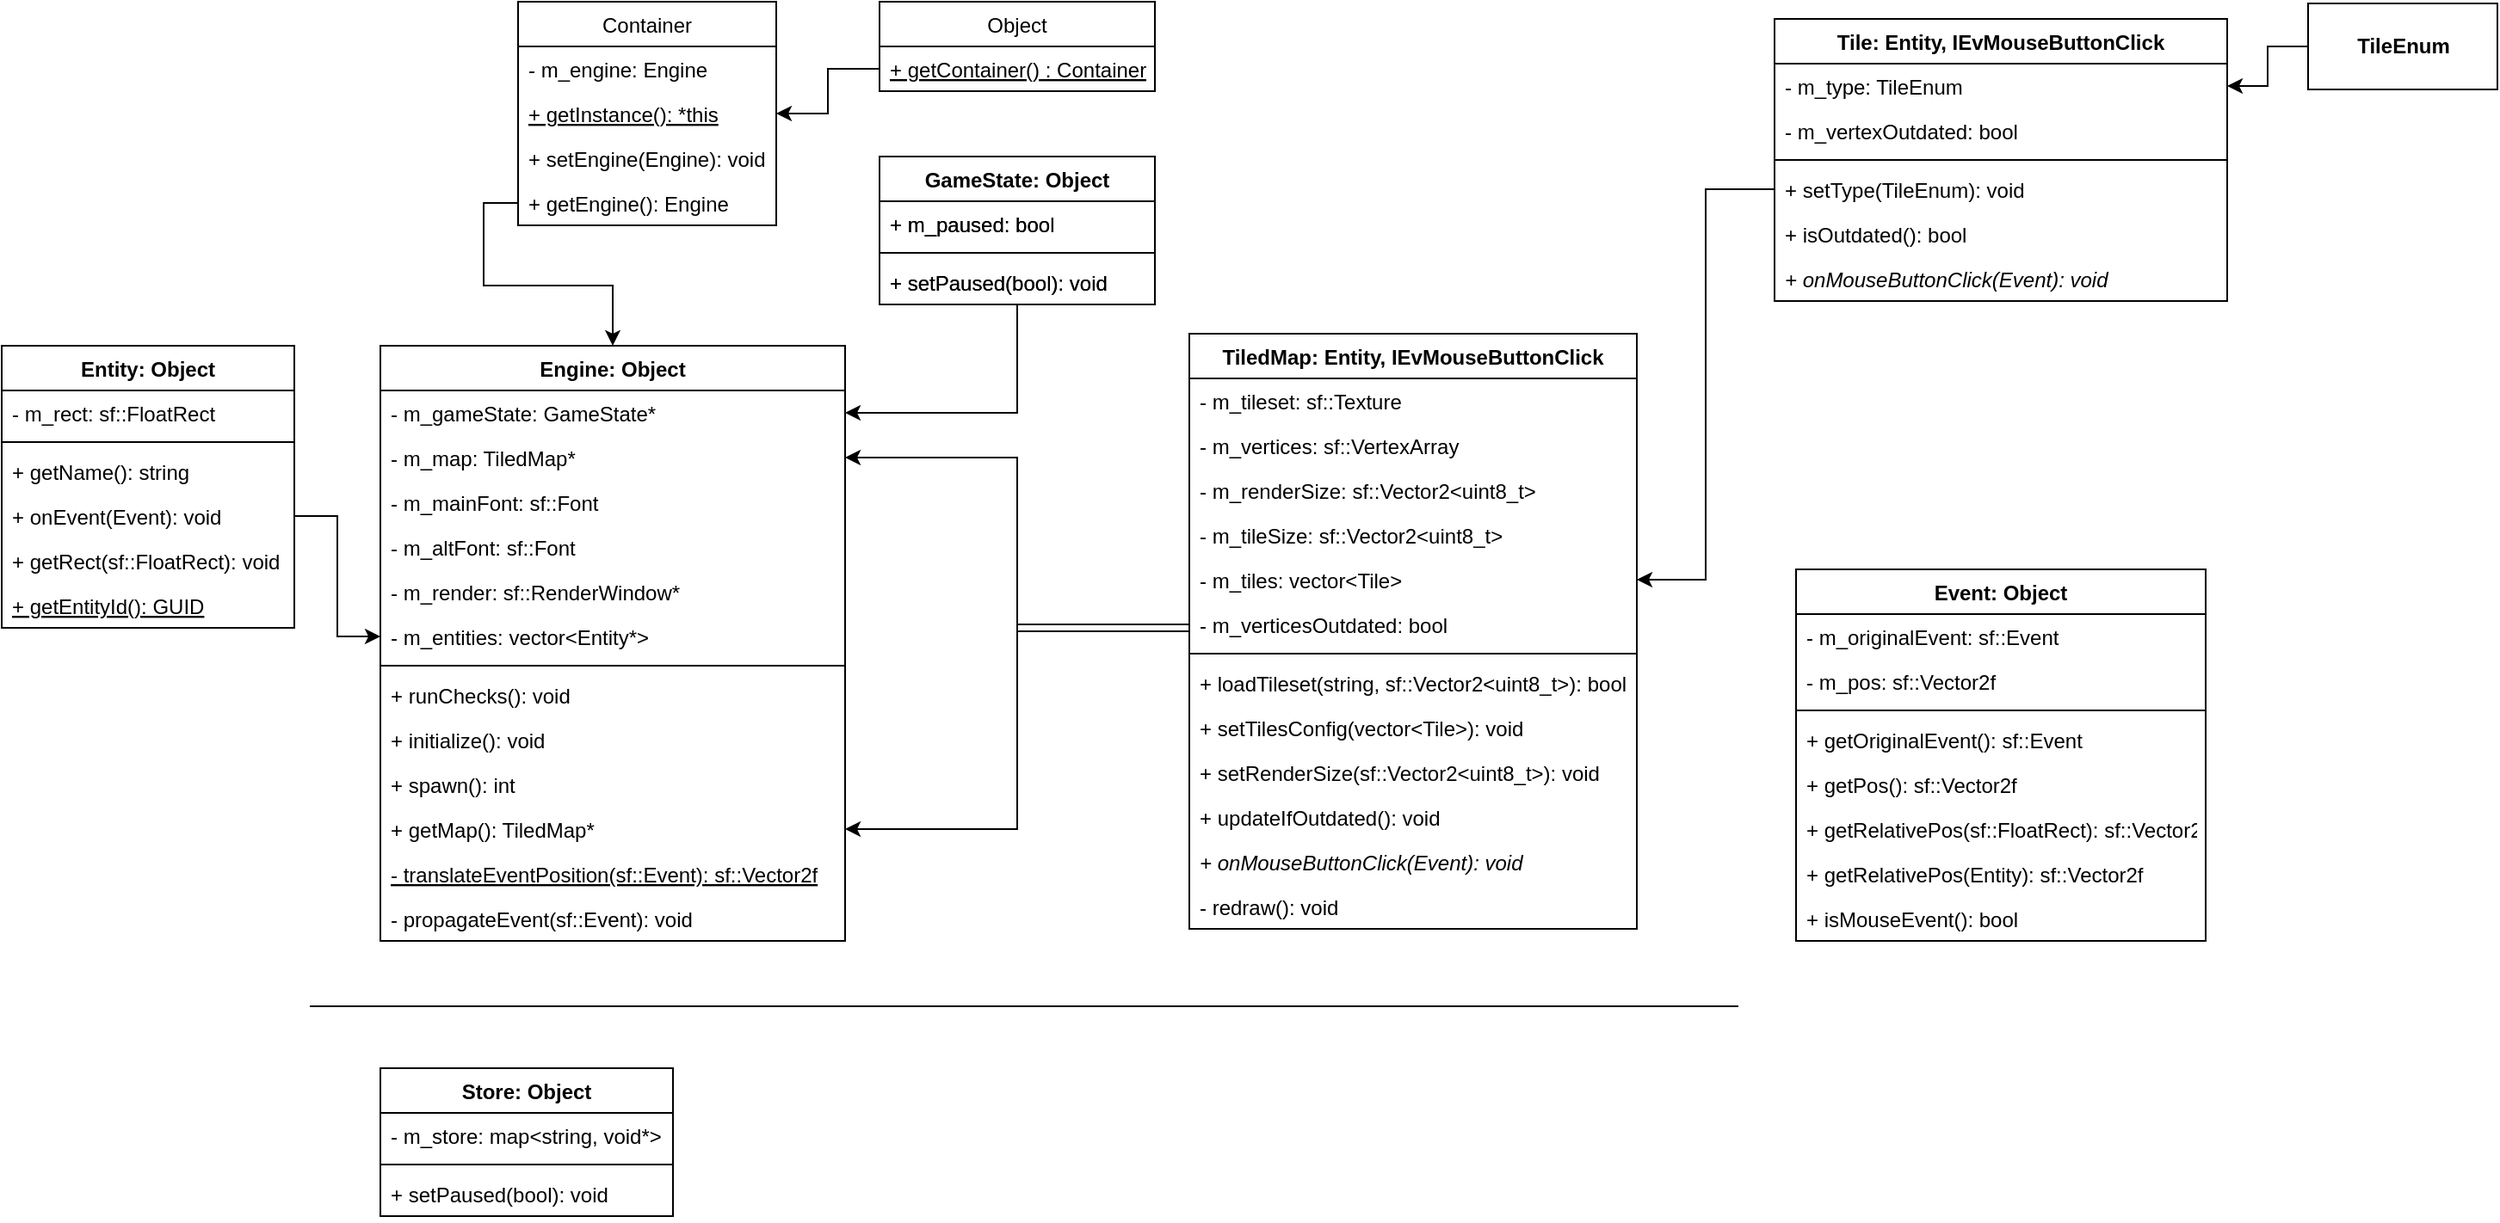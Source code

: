 <mxfile version="13.0.1" type="github">
  <diagram id="be68WJlmNhID2xN9GZZJ" name="Page-1">
    <mxGraphModel dx="1665" dy="479" grid="1" gridSize="10" guides="1" tooltips="1" connect="1" arrows="1" fold="1" page="1" pageScale="1" pageWidth="827" pageHeight="1169" math="0" shadow="0">
      <root>
        <mxCell id="QJHLIfY952PUfhF2oaxG-0" />
        <mxCell id="QJHLIfY952PUfhF2oaxG-1" parent="QJHLIfY952PUfhF2oaxG-0" />
        <mxCell id="mEMcGIEEyHtBo-22ZitF-0" value="Object" style="swimlane;fontStyle=0;childLayout=stackLayout;horizontal=1;startSize=26;fillColor=none;horizontalStack=0;resizeParent=1;resizeParentMax=0;resizeLast=0;collapsible=1;marginBottom=0;" vertex="1" parent="QJHLIfY952PUfhF2oaxG-1">
          <mxGeometry x="330" y="20" width="160" height="52" as="geometry" />
        </mxCell>
        <mxCell id="mEMcGIEEyHtBo-22ZitF-1" value="+ getContainer() : Container" style="text;strokeColor=none;fillColor=none;align=left;verticalAlign=top;spacingLeft=4;spacingRight=4;overflow=hidden;rotatable=0;points=[[0,0.5],[1,0.5]];portConstraint=eastwest;fontStyle=4" vertex="1" parent="mEMcGIEEyHtBo-22ZitF-0">
          <mxGeometry y="26" width="160" height="26" as="geometry" />
        </mxCell>
        <mxCell id="mEMcGIEEyHtBo-22ZitF-5" value="Container" style="swimlane;fontStyle=0;childLayout=stackLayout;horizontal=1;startSize=26;fillColor=none;horizontalStack=0;resizeParent=1;resizeParentMax=0;resizeLast=0;collapsible=1;marginBottom=0;" vertex="1" parent="QJHLIfY952PUfhF2oaxG-1">
          <mxGeometry x="120" y="20" width="150" height="130" as="geometry" />
        </mxCell>
        <mxCell id="mEMcGIEEyHtBo-22ZitF-8" value="- m_engine: Engine" style="text;strokeColor=none;fillColor=none;align=left;verticalAlign=top;spacingLeft=4;spacingRight=4;overflow=hidden;rotatable=0;points=[[0,0.5],[1,0.5]];portConstraint=eastwest;" vertex="1" parent="mEMcGIEEyHtBo-22ZitF-5">
          <mxGeometry y="26" width="150" height="26" as="geometry" />
        </mxCell>
        <mxCell id="mEMcGIEEyHtBo-22ZitF-6" value="+ getInstance(): *this" style="text;strokeColor=none;fillColor=none;align=left;verticalAlign=top;spacingLeft=4;spacingRight=4;overflow=hidden;rotatable=0;points=[[0,0.5],[1,0.5]];portConstraint=eastwest;fontStyle=4" vertex="1" parent="mEMcGIEEyHtBo-22ZitF-5">
          <mxGeometry y="52" width="150" height="26" as="geometry" />
        </mxCell>
        <mxCell id="mEMcGIEEyHtBo-22ZitF-11" value="+ setEngine(Engine): void" style="text;strokeColor=none;fillColor=none;align=left;verticalAlign=top;spacingLeft=4;spacingRight=4;overflow=hidden;rotatable=0;points=[[0,0.5],[1,0.5]];portConstraint=eastwest;" vertex="1" parent="mEMcGIEEyHtBo-22ZitF-5">
          <mxGeometry y="78" width="150" height="26" as="geometry" />
        </mxCell>
        <mxCell id="mEMcGIEEyHtBo-22ZitF-12" value="+ getEngine(): Engine" style="text;strokeColor=none;fillColor=none;align=left;verticalAlign=top;spacingLeft=4;spacingRight=4;overflow=hidden;rotatable=0;points=[[0,0.5],[1,0.5]];portConstraint=eastwest;" vertex="1" parent="mEMcGIEEyHtBo-22ZitF-5">
          <mxGeometry y="104" width="150" height="26" as="geometry" />
        </mxCell>
        <mxCell id="mEMcGIEEyHtBo-22ZitF-15" style="edgeStyle=orthogonalEdgeStyle;rounded=0;orthogonalLoop=1;jettySize=auto;html=1;" edge="1" parent="QJHLIfY952PUfhF2oaxG-1" source="mEMcGIEEyHtBo-22ZitF-1" target="mEMcGIEEyHtBo-22ZitF-5">
          <mxGeometry relative="1" as="geometry" />
        </mxCell>
        <mxCell id="mEMcGIEEyHtBo-22ZitF-20" value="Engine: Object&#xa;" style="swimlane;fontStyle=1;align=center;verticalAlign=top;childLayout=stackLayout;horizontal=1;startSize=26;horizontalStack=0;resizeParent=1;resizeParentMax=0;resizeLast=0;collapsible=1;marginBottom=0;" vertex="1" parent="QJHLIfY952PUfhF2oaxG-1">
          <mxGeometry x="40" y="220" width="270" height="346" as="geometry">
            <mxRectangle x="40" y="220" width="120" height="26" as="alternateBounds" />
          </mxGeometry>
        </mxCell>
        <mxCell id="mEMcGIEEyHtBo-22ZitF-21" value="- m_gameState: GameState*" style="text;strokeColor=none;fillColor=none;align=left;verticalAlign=top;spacingLeft=4;spacingRight=4;overflow=hidden;rotatable=0;points=[[0,0.5],[1,0.5]];portConstraint=eastwest;" vertex="1" parent="mEMcGIEEyHtBo-22ZitF-20">
          <mxGeometry y="26" width="270" height="26" as="geometry" />
        </mxCell>
        <mxCell id="mEMcGIEEyHtBo-22ZitF-24" value="- m_map: TiledMap*" style="text;strokeColor=none;fillColor=none;align=left;verticalAlign=top;spacingLeft=4;spacingRight=4;overflow=hidden;rotatable=0;points=[[0,0.5],[1,0.5]];portConstraint=eastwest;" vertex="1" parent="mEMcGIEEyHtBo-22ZitF-20">
          <mxGeometry y="52" width="270" height="26" as="geometry" />
        </mxCell>
        <mxCell id="mEMcGIEEyHtBo-22ZitF-25" value="- m_mainFont: sf::Font" style="text;strokeColor=none;fillColor=none;align=left;verticalAlign=top;spacingLeft=4;spacingRight=4;overflow=hidden;rotatable=0;points=[[0,0.5],[1,0.5]];portConstraint=eastwest;" vertex="1" parent="mEMcGIEEyHtBo-22ZitF-20">
          <mxGeometry y="78" width="270" height="26" as="geometry" />
        </mxCell>
        <mxCell id="mEMcGIEEyHtBo-22ZitF-27" value="- m_altFont: sf::Font" style="text;strokeColor=none;fillColor=none;align=left;verticalAlign=top;spacingLeft=4;spacingRight=4;overflow=hidden;rotatable=0;points=[[0,0.5],[1,0.5]];portConstraint=eastwest;" vertex="1" parent="mEMcGIEEyHtBo-22ZitF-20">
          <mxGeometry y="104" width="270" height="26" as="geometry" />
        </mxCell>
        <mxCell id="mEMcGIEEyHtBo-22ZitF-26" value="- m_render: sf::RenderWindow*" style="text;strokeColor=none;fillColor=none;align=left;verticalAlign=top;spacingLeft=4;spacingRight=4;overflow=hidden;rotatable=0;points=[[0,0.5],[1,0.5]];portConstraint=eastwest;" vertex="1" parent="mEMcGIEEyHtBo-22ZitF-20">
          <mxGeometry y="130" width="270" height="26" as="geometry" />
        </mxCell>
        <mxCell id="mEMcGIEEyHtBo-22ZitF-28" value="- m_entities: vector&lt;Entity*&gt;" style="text;strokeColor=none;fillColor=none;align=left;verticalAlign=top;spacingLeft=4;spacingRight=4;overflow=hidden;rotatable=0;points=[[0,0.5],[1,0.5]];portConstraint=eastwest;" vertex="1" parent="mEMcGIEEyHtBo-22ZitF-20">
          <mxGeometry y="156" width="270" height="26" as="geometry" />
        </mxCell>
        <mxCell id="mEMcGIEEyHtBo-22ZitF-22" value="" style="line;strokeWidth=1;fillColor=none;align=left;verticalAlign=middle;spacingTop=-1;spacingLeft=3;spacingRight=3;rotatable=0;labelPosition=right;points=[];portConstraint=eastwest;" vertex="1" parent="mEMcGIEEyHtBo-22ZitF-20">
          <mxGeometry y="182" width="270" height="8" as="geometry" />
        </mxCell>
        <mxCell id="mEMcGIEEyHtBo-22ZitF-23" value="+ runChecks(): void" style="text;strokeColor=none;fillColor=none;align=left;verticalAlign=top;spacingLeft=4;spacingRight=4;overflow=hidden;rotatable=0;points=[[0,0.5],[1,0.5]];portConstraint=eastwest;" vertex="1" parent="mEMcGIEEyHtBo-22ZitF-20">
          <mxGeometry y="190" width="270" height="26" as="geometry" />
        </mxCell>
        <mxCell id="mEMcGIEEyHtBo-22ZitF-29" value="+ initialize(): void" style="text;strokeColor=none;fillColor=none;align=left;verticalAlign=top;spacingLeft=4;spacingRight=4;overflow=hidden;rotatable=0;points=[[0,0.5],[1,0.5]];portConstraint=eastwest;" vertex="1" parent="mEMcGIEEyHtBo-22ZitF-20">
          <mxGeometry y="216" width="270" height="26" as="geometry" />
        </mxCell>
        <mxCell id="mEMcGIEEyHtBo-22ZitF-30" value="+ spawn(): int" style="text;strokeColor=none;fillColor=none;align=left;verticalAlign=top;spacingLeft=4;spacingRight=4;overflow=hidden;rotatable=0;points=[[0,0.5],[1,0.5]];portConstraint=eastwest;" vertex="1" parent="mEMcGIEEyHtBo-22ZitF-20">
          <mxGeometry y="242" width="270" height="26" as="geometry" />
        </mxCell>
        <mxCell id="mEMcGIEEyHtBo-22ZitF-31" value="+ getMap(): TiledMap*" style="text;strokeColor=none;fillColor=none;align=left;verticalAlign=top;spacingLeft=4;spacingRight=4;overflow=hidden;rotatable=0;points=[[0,0.5],[1,0.5]];portConstraint=eastwest;" vertex="1" parent="mEMcGIEEyHtBo-22ZitF-20">
          <mxGeometry y="268" width="270" height="26" as="geometry" />
        </mxCell>
        <mxCell id="mEMcGIEEyHtBo-22ZitF-33" value="- translateEventPosition(sf::Event): sf::Vector2f" style="text;strokeColor=none;fillColor=none;align=left;verticalAlign=top;spacingLeft=4;spacingRight=4;overflow=hidden;rotatable=0;points=[[0,0.5],[1,0.5]];portConstraint=eastwest;fontStyle=4" vertex="1" parent="mEMcGIEEyHtBo-22ZitF-20">
          <mxGeometry y="294" width="270" height="26" as="geometry" />
        </mxCell>
        <mxCell id="mEMcGIEEyHtBo-22ZitF-32" value="- propagateEvent(sf::Event): void" style="text;strokeColor=none;fillColor=none;align=left;verticalAlign=top;spacingLeft=4;spacingRight=4;overflow=hidden;rotatable=0;points=[[0,0.5],[1,0.5]];portConstraint=eastwest;" vertex="1" parent="mEMcGIEEyHtBo-22ZitF-20">
          <mxGeometry y="320" width="270" height="26" as="geometry" />
        </mxCell>
        <mxCell id="mEMcGIEEyHtBo-22ZitF-35" style="edgeStyle=orthogonalEdgeStyle;rounded=0;orthogonalLoop=1;jettySize=auto;html=1;" edge="1" parent="QJHLIfY952PUfhF2oaxG-1" source="mEMcGIEEyHtBo-22ZitF-12" target="mEMcGIEEyHtBo-22ZitF-20">
          <mxGeometry relative="1" as="geometry" />
        </mxCell>
        <mxCell id="mEMcGIEEyHtBo-22ZitF-41" style="edgeStyle=orthogonalEdgeStyle;rounded=0;orthogonalLoop=1;jettySize=auto;html=1;" edge="1" parent="QJHLIfY952PUfhF2oaxG-1" source="mEMcGIEEyHtBo-22ZitF-37" target="mEMcGIEEyHtBo-22ZitF-21">
          <mxGeometry relative="1" as="geometry" />
        </mxCell>
        <mxCell id="mEMcGIEEyHtBo-22ZitF-37" value="GameState: Object" style="swimlane;fontStyle=1;align=center;verticalAlign=top;childLayout=stackLayout;horizontal=1;startSize=26;horizontalStack=0;resizeParent=1;resizeParentMax=0;resizeLast=0;collapsible=1;marginBottom=0;" vertex="1" parent="QJHLIfY952PUfhF2oaxG-1">
          <mxGeometry x="330" y="110" width="160" height="86" as="geometry" />
        </mxCell>
        <mxCell id="mEMcGIEEyHtBo-22ZitF-38" value="+ m_paused: bool" style="text;strokeColor=none;fillColor=none;align=left;verticalAlign=top;spacingLeft=4;spacingRight=4;overflow=hidden;rotatable=0;points=[[0,0.5],[1,0.5]];portConstraint=eastwest;" vertex="1" parent="mEMcGIEEyHtBo-22ZitF-37">
          <mxGeometry y="26" width="160" height="26" as="geometry" />
        </mxCell>
        <mxCell id="mEMcGIEEyHtBo-22ZitF-39" value="" style="line;strokeWidth=1;fillColor=none;align=left;verticalAlign=middle;spacingTop=-1;spacingLeft=3;spacingRight=3;rotatable=0;labelPosition=right;points=[];portConstraint=eastwest;" vertex="1" parent="mEMcGIEEyHtBo-22ZitF-37">
          <mxGeometry y="52" width="160" height="8" as="geometry" />
        </mxCell>
        <mxCell id="mEMcGIEEyHtBo-22ZitF-40" value="+ setPaused(bool): void" style="text;strokeColor=none;fillColor=none;align=left;verticalAlign=top;spacingLeft=4;spacingRight=4;overflow=hidden;rotatable=0;points=[[0,0.5],[1,0.5]];portConstraint=eastwest;" vertex="1" parent="mEMcGIEEyHtBo-22ZitF-37">
          <mxGeometry y="60" width="160" height="26" as="geometry" />
        </mxCell>
        <mxCell id="mEMcGIEEyHtBo-22ZitF-63" style="edgeStyle=orthogonalEdgeStyle;rounded=0;orthogonalLoop=1;jettySize=auto;html=1;" edge="1" parent="QJHLIfY952PUfhF2oaxG-1" source="mEMcGIEEyHtBo-22ZitF-46" target="mEMcGIEEyHtBo-22ZitF-24">
          <mxGeometry relative="1" as="geometry" />
        </mxCell>
        <mxCell id="mEMcGIEEyHtBo-22ZitF-46" value="TiledMap: Entity, IEvMouseButtonClick" style="swimlane;fontStyle=1;align=center;verticalAlign=top;childLayout=stackLayout;horizontal=1;startSize=26;horizontalStack=0;resizeParent=1;resizeParentMax=0;resizeLast=0;collapsible=1;marginBottom=0;" vertex="1" parent="QJHLIfY952PUfhF2oaxG-1">
          <mxGeometry x="510" y="213" width="260" height="346" as="geometry" />
        </mxCell>
        <mxCell id="mEMcGIEEyHtBo-22ZitF-47" value="- m_tileset: sf::Texture" style="text;strokeColor=none;fillColor=none;align=left;verticalAlign=top;spacingLeft=4;spacingRight=4;overflow=hidden;rotatable=0;points=[[0,0.5],[1,0.5]];portConstraint=eastwest;" vertex="1" parent="mEMcGIEEyHtBo-22ZitF-46">
          <mxGeometry y="26" width="260" height="26" as="geometry" />
        </mxCell>
        <mxCell id="mEMcGIEEyHtBo-22ZitF-50" value="- m_vertices: sf::VertexArray" style="text;strokeColor=none;fillColor=none;align=left;verticalAlign=top;spacingLeft=4;spacingRight=4;overflow=hidden;rotatable=0;points=[[0,0.5],[1,0.5]];portConstraint=eastwest;" vertex="1" parent="mEMcGIEEyHtBo-22ZitF-46">
          <mxGeometry y="52" width="260" height="26" as="geometry" />
        </mxCell>
        <mxCell id="mEMcGIEEyHtBo-22ZitF-51" value="- m_renderSize: sf::Vector2&lt;uint8_t&gt;" style="text;strokeColor=none;fillColor=none;align=left;verticalAlign=top;spacingLeft=4;spacingRight=4;overflow=hidden;rotatable=0;points=[[0,0.5],[1,0.5]];portConstraint=eastwest;" vertex="1" parent="mEMcGIEEyHtBo-22ZitF-46">
          <mxGeometry y="78" width="260" height="26" as="geometry" />
        </mxCell>
        <mxCell id="mEMcGIEEyHtBo-22ZitF-52" value="- m_tileSize: sf::Vector2&lt;uint8_t&gt;" style="text;strokeColor=none;fillColor=none;align=left;verticalAlign=top;spacingLeft=4;spacingRight=4;overflow=hidden;rotatable=0;points=[[0,0.5],[1,0.5]];portConstraint=eastwest;" vertex="1" parent="mEMcGIEEyHtBo-22ZitF-46">
          <mxGeometry y="104" width="260" height="26" as="geometry" />
        </mxCell>
        <mxCell id="mEMcGIEEyHtBo-22ZitF-53" value="- m_tiles: vector&lt;Tile&gt;" style="text;strokeColor=none;fillColor=none;align=left;verticalAlign=top;spacingLeft=4;spacingRight=4;overflow=hidden;rotatable=0;points=[[0,0.5],[1,0.5]];portConstraint=eastwest;" vertex="1" parent="mEMcGIEEyHtBo-22ZitF-46">
          <mxGeometry y="130" width="260" height="26" as="geometry" />
        </mxCell>
        <mxCell id="mEMcGIEEyHtBo-22ZitF-54" value="- m_verticesOutdated: bool" style="text;strokeColor=none;fillColor=none;align=left;verticalAlign=top;spacingLeft=4;spacingRight=4;overflow=hidden;rotatable=0;points=[[0,0.5],[1,0.5]];portConstraint=eastwest;" vertex="1" parent="mEMcGIEEyHtBo-22ZitF-46">
          <mxGeometry y="156" width="260" height="26" as="geometry" />
        </mxCell>
        <mxCell id="mEMcGIEEyHtBo-22ZitF-48" value="" style="line;strokeWidth=1;fillColor=none;align=left;verticalAlign=middle;spacingTop=-1;spacingLeft=3;spacingRight=3;rotatable=0;labelPosition=right;points=[];portConstraint=eastwest;" vertex="1" parent="mEMcGIEEyHtBo-22ZitF-46">
          <mxGeometry y="182" width="260" height="8" as="geometry" />
        </mxCell>
        <mxCell id="mEMcGIEEyHtBo-22ZitF-49" value="+ loadTileset(string, sf::Vector2&lt;uint8_t&gt;): bool " style="text;strokeColor=none;fillColor=none;align=left;verticalAlign=top;spacingLeft=4;spacingRight=4;overflow=hidden;rotatable=0;points=[[0,0.5],[1,0.5]];portConstraint=eastwest;" vertex="1" parent="mEMcGIEEyHtBo-22ZitF-46">
          <mxGeometry y="190" width="260" height="26" as="geometry" />
        </mxCell>
        <mxCell id="mEMcGIEEyHtBo-22ZitF-55" value="+ setTilesConfig(vector&lt;Tile&gt;): void" style="text;strokeColor=none;fillColor=none;align=left;verticalAlign=top;spacingLeft=4;spacingRight=4;overflow=hidden;rotatable=0;points=[[0,0.5],[1,0.5]];portConstraint=eastwest;" vertex="1" parent="mEMcGIEEyHtBo-22ZitF-46">
          <mxGeometry y="216" width="260" height="26" as="geometry" />
        </mxCell>
        <mxCell id="mEMcGIEEyHtBo-22ZitF-56" value="+ setRenderSize(sf::Vector2&lt;uint8_t&gt;): void" style="text;strokeColor=none;fillColor=none;align=left;verticalAlign=top;spacingLeft=4;spacingRight=4;overflow=hidden;rotatable=0;points=[[0,0.5],[1,0.5]];portConstraint=eastwest;" vertex="1" parent="mEMcGIEEyHtBo-22ZitF-46">
          <mxGeometry y="242" width="260" height="26" as="geometry" />
        </mxCell>
        <mxCell id="mEMcGIEEyHtBo-22ZitF-57" value="+ updateIfOutdated(): void" style="text;strokeColor=none;fillColor=none;align=left;verticalAlign=top;spacingLeft=4;spacingRight=4;overflow=hidden;rotatable=0;points=[[0,0.5],[1,0.5]];portConstraint=eastwest;" vertex="1" parent="mEMcGIEEyHtBo-22ZitF-46">
          <mxGeometry y="268" width="260" height="26" as="geometry" />
        </mxCell>
        <mxCell id="mEMcGIEEyHtBo-22ZitF-60" value="+ onMouseButtonClick(Event): void" style="text;strokeColor=none;fillColor=none;align=left;verticalAlign=top;spacingLeft=4;spacingRight=4;overflow=hidden;rotatable=0;points=[[0,0.5],[1,0.5]];portConstraint=eastwest;fontStyle=2" vertex="1" parent="mEMcGIEEyHtBo-22ZitF-46">
          <mxGeometry y="294" width="260" height="26" as="geometry" />
        </mxCell>
        <mxCell id="mEMcGIEEyHtBo-22ZitF-61" value="- redraw(): void" style="text;strokeColor=none;fillColor=none;align=left;verticalAlign=top;spacingLeft=4;spacingRight=4;overflow=hidden;rotatable=0;points=[[0,0.5],[1,0.5]];portConstraint=eastwest;" vertex="1" parent="mEMcGIEEyHtBo-22ZitF-46">
          <mxGeometry y="320" width="260" height="26" as="geometry" />
        </mxCell>
        <mxCell id="mEMcGIEEyHtBo-22ZitF-64" value="Entity: Object" style="swimlane;fontStyle=1;align=center;verticalAlign=top;childLayout=stackLayout;horizontal=1;startSize=26;horizontalStack=0;resizeParent=1;resizeParentMax=0;resizeLast=0;collapsible=1;marginBottom=0;" vertex="1" parent="QJHLIfY952PUfhF2oaxG-1">
          <mxGeometry x="-180" y="220" width="170" height="164" as="geometry" />
        </mxCell>
        <mxCell id="mEMcGIEEyHtBo-22ZitF-65" value="- m_rect: sf::FloatRect" style="text;strokeColor=none;fillColor=none;align=left;verticalAlign=top;spacingLeft=4;spacingRight=4;overflow=hidden;rotatable=0;points=[[0,0.5],[1,0.5]];portConstraint=eastwest;" vertex="1" parent="mEMcGIEEyHtBo-22ZitF-64">
          <mxGeometry y="26" width="170" height="26" as="geometry" />
        </mxCell>
        <mxCell id="mEMcGIEEyHtBo-22ZitF-66" value="" style="line;strokeWidth=1;fillColor=none;align=left;verticalAlign=middle;spacingTop=-1;spacingLeft=3;spacingRight=3;rotatable=0;labelPosition=right;points=[];portConstraint=eastwest;" vertex="1" parent="mEMcGIEEyHtBo-22ZitF-64">
          <mxGeometry y="52" width="170" height="8" as="geometry" />
        </mxCell>
        <mxCell id="mEMcGIEEyHtBo-22ZitF-67" value="+ getName(): string" style="text;strokeColor=none;fillColor=none;align=left;verticalAlign=top;spacingLeft=4;spacingRight=4;overflow=hidden;rotatable=0;points=[[0,0.5],[1,0.5]];portConstraint=eastwest;" vertex="1" parent="mEMcGIEEyHtBo-22ZitF-64">
          <mxGeometry y="60" width="170" height="26" as="geometry" />
        </mxCell>
        <mxCell id="mEMcGIEEyHtBo-22ZitF-68" value="+ onEvent(Event): void" style="text;strokeColor=none;fillColor=none;align=left;verticalAlign=top;spacingLeft=4;spacingRight=4;overflow=hidden;rotatable=0;points=[[0,0.5],[1,0.5]];portConstraint=eastwest;" vertex="1" parent="mEMcGIEEyHtBo-22ZitF-64">
          <mxGeometry y="86" width="170" height="26" as="geometry" />
        </mxCell>
        <mxCell id="mEMcGIEEyHtBo-22ZitF-69" value="+ getRect(sf::FloatRect): void" style="text;strokeColor=none;fillColor=none;align=left;verticalAlign=top;spacingLeft=4;spacingRight=4;overflow=hidden;rotatable=0;points=[[0,0.5],[1,0.5]];portConstraint=eastwest;" vertex="1" parent="mEMcGIEEyHtBo-22ZitF-64">
          <mxGeometry y="112" width="170" height="26" as="geometry" />
        </mxCell>
        <mxCell id="mEMcGIEEyHtBo-22ZitF-70" value="+ getEntityId(): GUID" style="text;strokeColor=none;fillColor=none;align=left;verticalAlign=top;spacingLeft=4;spacingRight=4;overflow=hidden;rotatable=0;points=[[0,0.5],[1,0.5]];portConstraint=eastwest;fontStyle=4" vertex="1" parent="mEMcGIEEyHtBo-22ZitF-64">
          <mxGeometry y="138" width="170" height="26" as="geometry" />
        </mxCell>
        <mxCell id="mEMcGIEEyHtBo-22ZitF-72" style="edgeStyle=orthogonalEdgeStyle;rounded=0;orthogonalLoop=1;jettySize=auto;html=1;" edge="1" parent="QJHLIfY952PUfhF2oaxG-1" source="mEMcGIEEyHtBo-22ZitF-68" target="mEMcGIEEyHtBo-22ZitF-28">
          <mxGeometry relative="1" as="geometry" />
        </mxCell>
        <mxCell id="mEMcGIEEyHtBo-22ZitF-73" style="edgeStyle=orthogonalEdgeStyle;rounded=0;orthogonalLoop=1;jettySize=auto;html=1;" edge="1" parent="QJHLIfY952PUfhF2oaxG-1" source="mEMcGIEEyHtBo-22ZitF-54" target="mEMcGIEEyHtBo-22ZitF-31">
          <mxGeometry relative="1" as="geometry" />
        </mxCell>
        <mxCell id="mEMcGIEEyHtBo-22ZitF-92" style="edgeStyle=orthogonalEdgeStyle;rounded=0;orthogonalLoop=1;jettySize=auto;html=1;" edge="1" parent="QJHLIfY952PUfhF2oaxG-1" source="mEMcGIEEyHtBo-22ZitF-77" target="mEMcGIEEyHtBo-22ZitF-53">
          <mxGeometry relative="1" as="geometry" />
        </mxCell>
        <mxCell id="mEMcGIEEyHtBo-22ZitF-74" value="Tile: Entity, IEvMouseButtonClick" style="swimlane;fontStyle=1;align=center;verticalAlign=top;childLayout=stackLayout;horizontal=1;startSize=26;horizontalStack=0;resizeParent=1;resizeParentMax=0;resizeLast=0;collapsible=1;marginBottom=0;" vertex="1" parent="QJHLIfY952PUfhF2oaxG-1">
          <mxGeometry x="850" y="30" width="263" height="164" as="geometry" />
        </mxCell>
        <mxCell id="mEMcGIEEyHtBo-22ZitF-75" value="- m_type: TileEnum" style="text;strokeColor=none;fillColor=none;align=left;verticalAlign=top;spacingLeft=4;spacingRight=4;overflow=hidden;rotatable=0;points=[[0,0.5],[1,0.5]];portConstraint=eastwest;" vertex="1" parent="mEMcGIEEyHtBo-22ZitF-74">
          <mxGeometry y="26" width="263" height="26" as="geometry" />
        </mxCell>
        <mxCell id="mEMcGIEEyHtBo-22ZitF-78" value="- m_vertexOutdated: bool" style="text;strokeColor=none;fillColor=none;align=left;verticalAlign=top;spacingLeft=4;spacingRight=4;overflow=hidden;rotatable=0;points=[[0,0.5],[1,0.5]];portConstraint=eastwest;" vertex="1" parent="mEMcGIEEyHtBo-22ZitF-74">
          <mxGeometry y="52" width="263" height="26" as="geometry" />
        </mxCell>
        <mxCell id="mEMcGIEEyHtBo-22ZitF-76" value="" style="line;strokeWidth=1;fillColor=none;align=left;verticalAlign=middle;spacingTop=-1;spacingLeft=3;spacingRight=3;rotatable=0;labelPosition=right;points=[];portConstraint=eastwest;" vertex="1" parent="mEMcGIEEyHtBo-22ZitF-74">
          <mxGeometry y="78" width="263" height="8" as="geometry" />
        </mxCell>
        <mxCell id="mEMcGIEEyHtBo-22ZitF-77" value="+ setType(TileEnum): void" style="text;strokeColor=none;fillColor=none;align=left;verticalAlign=top;spacingLeft=4;spacingRight=4;overflow=hidden;rotatable=0;points=[[0,0.5],[1,0.5]];portConstraint=eastwest;" vertex="1" parent="mEMcGIEEyHtBo-22ZitF-74">
          <mxGeometry y="86" width="263" height="26" as="geometry" />
        </mxCell>
        <mxCell id="mEMcGIEEyHtBo-22ZitF-79" value="+ isOutdated(): bool" style="text;strokeColor=none;fillColor=none;align=left;verticalAlign=top;spacingLeft=4;spacingRight=4;overflow=hidden;rotatable=0;points=[[0,0.5],[1,0.5]];portConstraint=eastwest;" vertex="1" parent="mEMcGIEEyHtBo-22ZitF-74">
          <mxGeometry y="112" width="263" height="26" as="geometry" />
        </mxCell>
        <mxCell id="mEMcGIEEyHtBo-22ZitF-80" value="+ onMouseButtonClick(Event): void" style="text;strokeColor=none;fillColor=none;align=left;verticalAlign=top;spacingLeft=4;spacingRight=4;overflow=hidden;rotatable=0;points=[[0,0.5],[1,0.5]];portConstraint=eastwest;fontStyle=2" vertex="1" parent="mEMcGIEEyHtBo-22ZitF-74">
          <mxGeometry y="138" width="263" height="26" as="geometry" />
        </mxCell>
        <mxCell id="mEMcGIEEyHtBo-22ZitF-113" style="edgeStyle=orthogonalEdgeStyle;rounded=0;orthogonalLoop=1;jettySize=auto;html=1;" edge="1" parent="QJHLIfY952PUfhF2oaxG-1" source="mEMcGIEEyHtBo-22ZitF-112" target="mEMcGIEEyHtBo-22ZitF-75">
          <mxGeometry relative="1" as="geometry" />
        </mxCell>
        <mxCell id="mEMcGIEEyHtBo-22ZitF-112" value="&lt;b&gt;TileEnum&lt;/b&gt;" style="html=1;" vertex="1" parent="QJHLIfY952PUfhF2oaxG-1">
          <mxGeometry x="1160" y="21" width="110" height="50" as="geometry" />
        </mxCell>
        <mxCell id="mEMcGIEEyHtBo-22ZitF-93" value="Event: Object" style="swimlane;fontStyle=1;align=center;verticalAlign=top;childLayout=stackLayout;horizontal=1;startSize=26;horizontalStack=0;resizeParent=1;resizeParentMax=0;resizeLast=0;collapsible=1;marginBottom=0;" vertex="1" parent="QJHLIfY952PUfhF2oaxG-1">
          <mxGeometry x="862.5" y="350" width="238" height="216" as="geometry" />
        </mxCell>
        <mxCell id="mEMcGIEEyHtBo-22ZitF-94" value="- m_originalEvent: sf::Event" style="text;strokeColor=none;fillColor=none;align=left;verticalAlign=top;spacingLeft=4;spacingRight=4;overflow=hidden;rotatable=0;points=[[0,0.5],[1,0.5]];portConstraint=eastwest;" vertex="1" parent="mEMcGIEEyHtBo-22ZitF-93">
          <mxGeometry y="26" width="238" height="26" as="geometry" />
        </mxCell>
        <mxCell id="mEMcGIEEyHtBo-22ZitF-97" value="- m_pos: sf::Vector2f" style="text;strokeColor=none;fillColor=none;align=left;verticalAlign=top;spacingLeft=4;spacingRight=4;overflow=hidden;rotatable=0;points=[[0,0.5],[1,0.5]];portConstraint=eastwest;" vertex="1" parent="mEMcGIEEyHtBo-22ZitF-93">
          <mxGeometry y="52" width="238" height="26" as="geometry" />
        </mxCell>
        <mxCell id="mEMcGIEEyHtBo-22ZitF-95" value="" style="line;strokeWidth=1;fillColor=none;align=left;verticalAlign=middle;spacingTop=-1;spacingLeft=3;spacingRight=3;rotatable=0;labelPosition=right;points=[];portConstraint=eastwest;" vertex="1" parent="mEMcGIEEyHtBo-22ZitF-93">
          <mxGeometry y="78" width="238" height="8" as="geometry" />
        </mxCell>
        <mxCell id="mEMcGIEEyHtBo-22ZitF-96" value="+ getOriginalEvent(): sf::Event" style="text;strokeColor=none;fillColor=none;align=left;verticalAlign=top;spacingLeft=4;spacingRight=4;overflow=hidden;rotatable=0;points=[[0,0.5],[1,0.5]];portConstraint=eastwest;" vertex="1" parent="mEMcGIEEyHtBo-22ZitF-93">
          <mxGeometry y="86" width="238" height="26" as="geometry" />
        </mxCell>
        <mxCell id="mEMcGIEEyHtBo-22ZitF-98" value="+ getPos(): sf::Vector2f" style="text;strokeColor=none;fillColor=none;align=left;verticalAlign=top;spacingLeft=4;spacingRight=4;overflow=hidden;rotatable=0;points=[[0,0.5],[1,0.5]];portConstraint=eastwest;" vertex="1" parent="mEMcGIEEyHtBo-22ZitF-93">
          <mxGeometry y="112" width="238" height="26" as="geometry" />
        </mxCell>
        <mxCell id="mEMcGIEEyHtBo-22ZitF-99" value="+ getRelativePos(sf::FloatRect): sf::Vector2f" style="text;strokeColor=none;fillColor=none;align=left;verticalAlign=top;spacingLeft=4;spacingRight=4;overflow=hidden;rotatable=0;points=[[0,0.5],[1,0.5]];portConstraint=eastwest;" vertex="1" parent="mEMcGIEEyHtBo-22ZitF-93">
          <mxGeometry y="138" width="238" height="26" as="geometry" />
        </mxCell>
        <mxCell id="mEMcGIEEyHtBo-22ZitF-100" value="+ getRelativePos(Entity): sf::Vector2f" style="text;strokeColor=none;fillColor=none;align=left;verticalAlign=top;spacingLeft=4;spacingRight=4;overflow=hidden;rotatable=0;points=[[0,0.5],[1,0.5]];portConstraint=eastwest;" vertex="1" parent="mEMcGIEEyHtBo-22ZitF-93">
          <mxGeometry y="164" width="238" height="26" as="geometry" />
        </mxCell>
        <mxCell id="mEMcGIEEyHtBo-22ZitF-101" value="+ isMouseEvent(): bool" style="text;strokeColor=none;fillColor=none;align=left;verticalAlign=top;spacingLeft=4;spacingRight=4;overflow=hidden;rotatable=0;points=[[0,0.5],[1,0.5]];portConstraint=eastwest;" vertex="1" parent="mEMcGIEEyHtBo-22ZitF-93">
          <mxGeometry y="190" width="238" height="26" as="geometry" />
        </mxCell>
        <mxCell id="mEMcGIEEyHtBo-22ZitF-114" value="" style="line;strokeWidth=1;fillColor=none;align=left;verticalAlign=middle;spacingTop=-1;spacingLeft=3;spacingRight=3;rotatable=0;labelPosition=right;points=[];portConstraint=eastwest;" vertex="1" parent="QJHLIfY952PUfhF2oaxG-1">
          <mxGeometry x="-1" y="600" width="830" height="8" as="geometry" />
        </mxCell>
        <mxCell id="mEMcGIEEyHtBo-22ZitF-115" value="GameState: Object" style="swimlane;fontStyle=1;align=center;verticalAlign=top;childLayout=stackLayout;horizontal=1;startSize=26;horizontalStack=0;resizeParent=1;resizeParentMax=0;resizeLast=0;collapsible=1;marginBottom=0;" vertex="1" parent="QJHLIfY952PUfhF2oaxG-1">
          <mxGeometry x="330" y="110" width="160" height="86" as="geometry" />
        </mxCell>
        <mxCell id="mEMcGIEEyHtBo-22ZitF-116" value="+ m_paused: bool" style="text;strokeColor=none;fillColor=none;align=left;verticalAlign=top;spacingLeft=4;spacingRight=4;overflow=hidden;rotatable=0;points=[[0,0.5],[1,0.5]];portConstraint=eastwest;" vertex="1" parent="mEMcGIEEyHtBo-22ZitF-115">
          <mxGeometry y="26" width="160" height="26" as="geometry" />
        </mxCell>
        <mxCell id="mEMcGIEEyHtBo-22ZitF-117" value="" style="line;strokeWidth=1;fillColor=none;align=left;verticalAlign=middle;spacingTop=-1;spacingLeft=3;spacingRight=3;rotatable=0;labelPosition=right;points=[];portConstraint=eastwest;" vertex="1" parent="mEMcGIEEyHtBo-22ZitF-115">
          <mxGeometry y="52" width="160" height="8" as="geometry" />
        </mxCell>
        <mxCell id="mEMcGIEEyHtBo-22ZitF-118" value="+ setPaused(bool): void" style="text;strokeColor=none;fillColor=none;align=left;verticalAlign=top;spacingLeft=4;spacingRight=4;overflow=hidden;rotatable=0;points=[[0,0.5],[1,0.5]];portConstraint=eastwest;" vertex="1" parent="mEMcGIEEyHtBo-22ZitF-115">
          <mxGeometry y="60" width="160" height="26" as="geometry" />
        </mxCell>
        <mxCell id="mEMcGIEEyHtBo-22ZitF-119" value="Store: Object" style="swimlane;fontStyle=1;align=center;verticalAlign=top;childLayout=stackLayout;horizontal=1;startSize=26;horizontalStack=0;resizeParent=1;resizeParentMax=0;resizeLast=0;collapsible=1;marginBottom=0;" vertex="1" parent="QJHLIfY952PUfhF2oaxG-1">
          <mxGeometry x="40" y="640" width="170" height="86" as="geometry" />
        </mxCell>
        <mxCell id="mEMcGIEEyHtBo-22ZitF-120" value="- m_store: map&lt;string, void*&gt;" style="text;strokeColor=none;fillColor=none;align=left;verticalAlign=top;spacingLeft=4;spacingRight=4;overflow=hidden;rotatable=0;points=[[0,0.5],[1,0.5]];portConstraint=eastwest;" vertex="1" parent="mEMcGIEEyHtBo-22ZitF-119">
          <mxGeometry y="26" width="170" height="26" as="geometry" />
        </mxCell>
        <mxCell id="mEMcGIEEyHtBo-22ZitF-121" value="" style="line;strokeWidth=1;fillColor=none;align=left;verticalAlign=middle;spacingTop=-1;spacingLeft=3;spacingRight=3;rotatable=0;labelPosition=right;points=[];portConstraint=eastwest;" vertex="1" parent="mEMcGIEEyHtBo-22ZitF-119">
          <mxGeometry y="52" width="170" height="8" as="geometry" />
        </mxCell>
        <mxCell id="mEMcGIEEyHtBo-22ZitF-122" value="+ setPaused(bool): void" style="text;strokeColor=none;fillColor=none;align=left;verticalAlign=top;spacingLeft=4;spacingRight=4;overflow=hidden;rotatable=0;points=[[0,0.5],[1,0.5]];portConstraint=eastwest;" vertex="1" parent="mEMcGIEEyHtBo-22ZitF-119">
          <mxGeometry y="60" width="170" height="26" as="geometry" />
        </mxCell>
      </root>
    </mxGraphModel>
  </diagram>
</mxfile>
